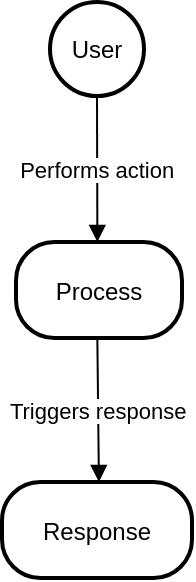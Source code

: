 <mxfile version="24.7.17">
  <diagram name="Page-1" id="jYpGHb8xBEurPYT_IFz7">
    <mxGraphModel>
      <root>
        <mxCell id="0" />
        <mxCell id="1" parent="0" />
        <mxCell id="2" value="User" style="ellipse;aspect=fixed;strokeWidth=2;whiteSpace=wrap;" vertex="1" parent="1">
          <mxGeometry x="48" y="8" width="47" height="47" as="geometry" />
        </mxCell>
        <mxCell id="3" value="Process" style="rounded=1;arcSize=40;strokeWidth=2" vertex="1" parent="1">
          <mxGeometry x="31" y="128" width="83" height="48" as="geometry" />
        </mxCell>
        <mxCell id="4" value="Response" style="rounded=1;arcSize=40;strokeWidth=2" vertex="1" parent="1">
          <mxGeometry x="24" y="248" width="95" height="48" as="geometry" />
        </mxCell>
        <mxCell id="5" value="Performs action" style="curved=1;startArrow=none;endArrow=block;exitX=0.51;exitY=1.01;entryX=0.49;entryY=-0.01;" edge="1" parent="1" source="2" target="3">
          <mxGeometry relative="1" as="geometry">
            <Array as="points" />
          </mxGeometry>
        </mxCell>
        <mxCell id="6" value="Triggers response" style="curved=1;startArrow=none;endArrow=block;exitX=0.49;exitY=1;entryX=0.51;entryY=0.01;" edge="1" parent="1" source="3" target="4">
          <mxGeometry relative="1" as="geometry">
            <Array as="points" />
          </mxGeometry>
        </mxCell>
      </root>
    </mxGraphModel>
  </diagram>
</mxfile>
